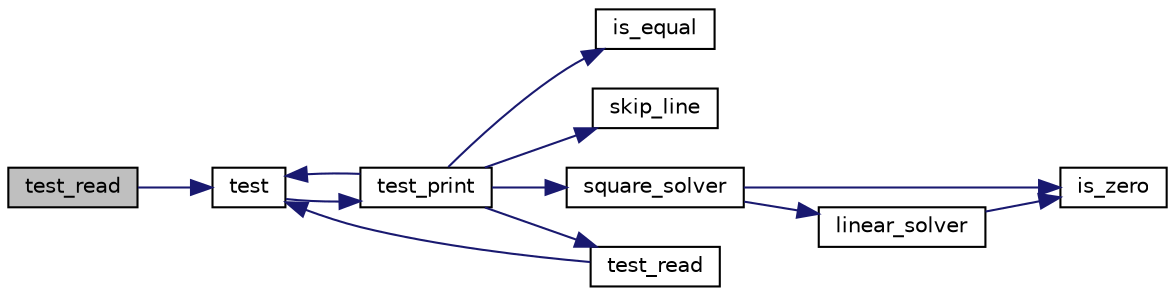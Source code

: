 digraph "test_read"
{
 // LATEX_PDF_SIZE
  edge [fontname="Helvetica",fontsize="10",labelfontname="Helvetica",labelfontsize="10"];
  node [fontname="Helvetica",fontsize="10",shape=record];
  rankdir="LR";
  Node1 [label="test_read",height=0.2,width=0.4,color="black", fillcolor="grey75", style="filled", fontcolor="black",tooltip=" "];
  Node1 -> Node2 [color="midnightblue",fontsize="10",style="solid",fontname="Helvetica"];
  Node2 [label="test",height=0.2,width=0.4,color="black", fillcolor="white", style="filled",URL="$test_8cpp.html#a6e67cad071846f1142f8ef33043c4fc4",tooltip=" "];
  Node2 -> Node3 [color="midnightblue",fontsize="10",style="solid",fontname="Helvetica"];
  Node3 [label="test_print",height=0.2,width=0.4,color="black", fillcolor="white", style="filled",URL="$test_8cpp.html#a68d3e0d724ef10c3796a1ca8ec20dea3",tooltip=" "];
  Node3 -> Node4 [color="midnightblue",fontsize="10",style="solid",fontname="Helvetica"];
  Node4 [label="is_equal",height=0.2,width=0.4,color="black", fillcolor="white", style="filled",URL="$solver_8cpp.html#a59407076ee6342ec18d2de0c0b5ebda9",tooltip=" "];
  Node3 -> Node5 [color="midnightblue",fontsize="10",style="solid",fontname="Helvetica"];
  Node5 [label="skip_line",height=0.2,width=0.4,color="black", fillcolor="white", style="filled",URL="$interface_8cpp.html#a414daf603ed0764e620c131477f3716e",tooltip=" "];
  Node3 -> Node6 [color="midnightblue",fontsize="10",style="solid",fontname="Helvetica"];
  Node6 [label="square_solver",height=0.2,width=0.4,color="black", fillcolor="white", style="filled",URL="$solver_8cpp.html#a1eb24f891c892c102e3413c143e472be",tooltip=" "];
  Node6 -> Node7 [color="midnightblue",fontsize="10",style="solid",fontname="Helvetica"];
  Node7 [label="is_zero",height=0.2,width=0.4,color="black", fillcolor="white", style="filled",URL="$solver_8cpp.html#a5f362d0ded3cfb385be07e61a70d41cf",tooltip=" "];
  Node6 -> Node8 [color="midnightblue",fontsize="10",style="solid",fontname="Helvetica"];
  Node8 [label="linear_solver",height=0.2,width=0.4,color="black", fillcolor="white", style="filled",URL="$solver_8cpp.html#ab9fe58d0f7bcb2b5b193fb612c923487",tooltip=" "];
  Node8 -> Node7 [color="midnightblue",fontsize="10",style="solid",fontname="Helvetica"];
  Node3 -> Node2 [color="midnightblue",fontsize="10",style="solid",fontname="Helvetica"];
  Node3 -> Node9 [color="midnightblue",fontsize="10",style="solid",fontname="Helvetica"];
  Node9 [label="test_read",height=0.2,width=0.4,color="black", fillcolor="white", style="filled",URL="$test_8cpp.html#a2472b45ac1b4ecad554421514ec6d083",tooltip=" "];
  Node9 -> Node2 [color="midnightblue",fontsize="10",style="solid",fontname="Helvetica"];
}
